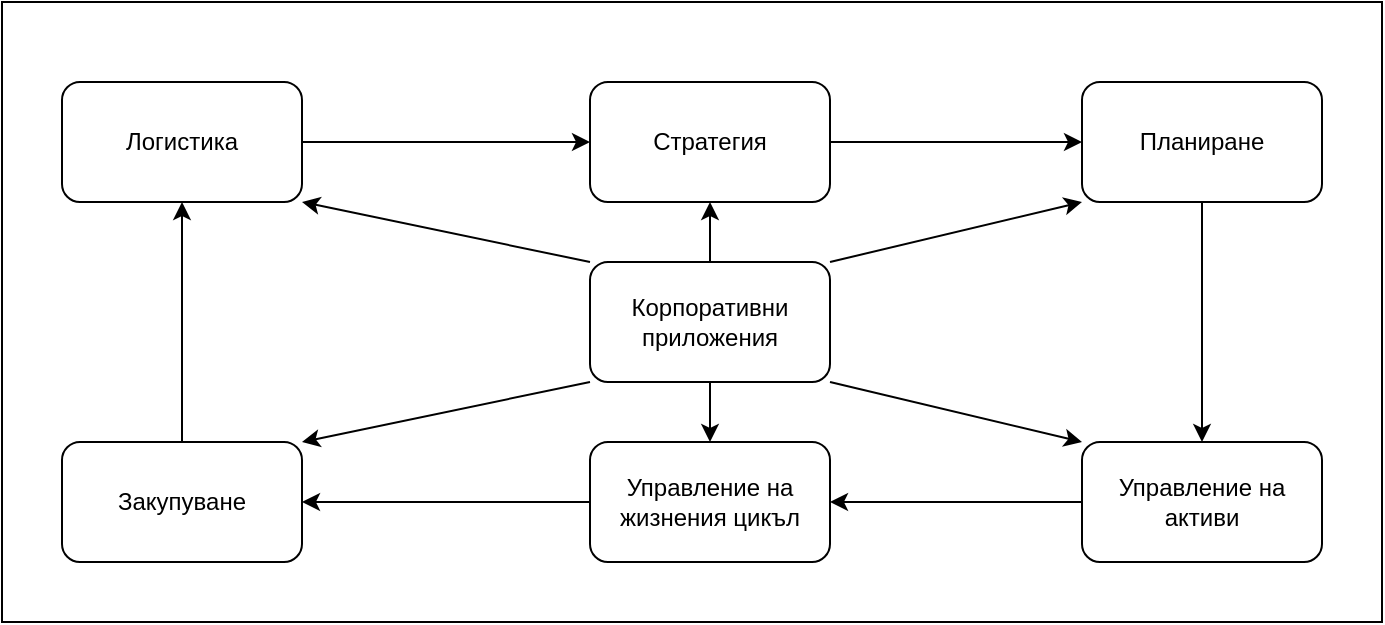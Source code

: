 <mxfile version="22.1.18" type="github">
  <diagram name="Page-1" id="RFG91nqQHrq2rCqh5LNW">
    <mxGraphModel dx="1434" dy="746" grid="1" gridSize="10" guides="1" tooltips="1" connect="1" arrows="1" fold="1" page="1" pageScale="1" pageWidth="827" pageHeight="1169" math="0" shadow="0">
      <root>
        <mxCell id="0" />
        <mxCell id="1" parent="0" />
        <mxCell id="hU0FTpct08kERLUiqEbZ-2" value="" style="rounded=0;whiteSpace=wrap;html=1;" vertex="1" parent="1">
          <mxGeometry x="60" y="210" width="690" height="310" as="geometry" />
        </mxCell>
        <mxCell id="hU0FTpct08kERLUiqEbZ-5" value="" style="edgeStyle=orthogonalEdgeStyle;rounded=0;orthogonalLoop=1;jettySize=auto;html=1;" edge="1" parent="1" source="hU0FTpct08kERLUiqEbZ-3" target="hU0FTpct08kERLUiqEbZ-4">
          <mxGeometry relative="1" as="geometry" />
        </mxCell>
        <mxCell id="hU0FTpct08kERLUiqEbZ-3" value="Логистика " style="rounded=1;whiteSpace=wrap;html=1;" vertex="1" parent="1">
          <mxGeometry x="90" y="250" width="120" height="60" as="geometry" />
        </mxCell>
        <mxCell id="hU0FTpct08kERLUiqEbZ-11" value="" style="edgeStyle=orthogonalEdgeStyle;rounded=0;orthogonalLoop=1;jettySize=auto;html=1;" edge="1" parent="1" source="hU0FTpct08kERLUiqEbZ-4" target="hU0FTpct08kERLUiqEbZ-6">
          <mxGeometry relative="1" as="geometry" />
        </mxCell>
        <mxCell id="hU0FTpct08kERLUiqEbZ-4" value="Стратегия " style="rounded=1;whiteSpace=wrap;html=1;" vertex="1" parent="1">
          <mxGeometry x="354" y="250" width="120" height="60" as="geometry" />
        </mxCell>
        <mxCell id="hU0FTpct08kERLUiqEbZ-12" value="" style="edgeStyle=orthogonalEdgeStyle;rounded=0;orthogonalLoop=1;jettySize=auto;html=1;" edge="1" parent="1" source="hU0FTpct08kERLUiqEbZ-6" target="hU0FTpct08kERLUiqEbZ-8">
          <mxGeometry relative="1" as="geometry" />
        </mxCell>
        <mxCell id="hU0FTpct08kERLUiqEbZ-6" value="Планиране " style="rounded=1;whiteSpace=wrap;html=1;" vertex="1" parent="1">
          <mxGeometry x="600" y="250" width="120" height="60" as="geometry" />
        </mxCell>
        <mxCell id="hU0FTpct08kERLUiqEbZ-13" value="" style="edgeStyle=orthogonalEdgeStyle;rounded=0;orthogonalLoop=1;jettySize=auto;html=1;" edge="1" parent="1" source="hU0FTpct08kERLUiqEbZ-8" target="hU0FTpct08kERLUiqEbZ-9">
          <mxGeometry relative="1" as="geometry" />
        </mxCell>
        <mxCell id="hU0FTpct08kERLUiqEbZ-8" value="Управление на активи" style="rounded=1;whiteSpace=wrap;html=1;" vertex="1" parent="1">
          <mxGeometry x="600" y="430" width="120" height="60" as="geometry" />
        </mxCell>
        <mxCell id="hU0FTpct08kERLUiqEbZ-14" value="" style="edgeStyle=orthogonalEdgeStyle;rounded=0;orthogonalLoop=1;jettySize=auto;html=1;" edge="1" parent="1" source="hU0FTpct08kERLUiqEbZ-9" target="hU0FTpct08kERLUiqEbZ-10">
          <mxGeometry relative="1" as="geometry" />
        </mxCell>
        <mxCell id="hU0FTpct08kERLUiqEbZ-9" value="Управление на жизнения цикъл " style="rounded=1;whiteSpace=wrap;html=1;" vertex="1" parent="1">
          <mxGeometry x="354" y="430" width="120" height="60" as="geometry" />
        </mxCell>
        <mxCell id="hU0FTpct08kERLUiqEbZ-15" value="" style="edgeStyle=orthogonalEdgeStyle;rounded=0;orthogonalLoop=1;jettySize=auto;html=1;" edge="1" parent="1" source="hU0FTpct08kERLUiqEbZ-10" target="hU0FTpct08kERLUiqEbZ-3">
          <mxGeometry relative="1" as="geometry" />
        </mxCell>
        <mxCell id="hU0FTpct08kERLUiqEbZ-10" value="Закупуване " style="rounded=1;whiteSpace=wrap;html=1;" vertex="1" parent="1">
          <mxGeometry x="90" y="430" width="120" height="60" as="geometry" />
        </mxCell>
        <mxCell id="hU0FTpct08kERLUiqEbZ-20" value="" style="edgeStyle=orthogonalEdgeStyle;rounded=0;orthogonalLoop=1;jettySize=auto;html=1;" edge="1" parent="1" source="hU0FTpct08kERLUiqEbZ-17" target="hU0FTpct08kERLUiqEbZ-4">
          <mxGeometry relative="1" as="geometry" />
        </mxCell>
        <mxCell id="hU0FTpct08kERLUiqEbZ-21" value="" style="edgeStyle=orthogonalEdgeStyle;rounded=0;orthogonalLoop=1;jettySize=auto;html=1;" edge="1" parent="1" source="hU0FTpct08kERLUiqEbZ-17" target="hU0FTpct08kERLUiqEbZ-9">
          <mxGeometry relative="1" as="geometry" />
        </mxCell>
        <mxCell id="hU0FTpct08kERLUiqEbZ-17" value="Корпоративни приложения " style="rounded=1;whiteSpace=wrap;html=1;" vertex="1" parent="1">
          <mxGeometry x="354" y="340" width="120" height="60" as="geometry" />
        </mxCell>
        <mxCell id="hU0FTpct08kERLUiqEbZ-26" value="" style="endArrow=classic;html=1;rounded=0;entryX=0;entryY=1;entryDx=0;entryDy=0;exitX=1;exitY=0;exitDx=0;exitDy=0;" edge="1" parent="1" source="hU0FTpct08kERLUiqEbZ-17" target="hU0FTpct08kERLUiqEbZ-6">
          <mxGeometry width="50" height="50" relative="1" as="geometry">
            <mxPoint x="474" y="370" as="sourcePoint" />
            <mxPoint x="524" y="320" as="targetPoint" />
          </mxGeometry>
        </mxCell>
        <mxCell id="hU0FTpct08kERLUiqEbZ-28" value="" style="endArrow=classic;html=1;rounded=0;entryX=0;entryY=0;entryDx=0;entryDy=0;exitX=1;exitY=1;exitDx=0;exitDy=0;" edge="1" parent="1" source="hU0FTpct08kERLUiqEbZ-17" target="hU0FTpct08kERLUiqEbZ-8">
          <mxGeometry width="50" height="50" relative="1" as="geometry">
            <mxPoint x="470" y="370" as="sourcePoint" />
            <mxPoint x="610" y="320" as="targetPoint" />
          </mxGeometry>
        </mxCell>
        <mxCell id="hU0FTpct08kERLUiqEbZ-29" value="" style="endArrow=classic;html=1;rounded=0;entryX=1;entryY=0;entryDx=0;entryDy=0;exitX=0;exitY=1;exitDx=0;exitDy=0;" edge="1" parent="1" source="hU0FTpct08kERLUiqEbZ-17" target="hU0FTpct08kERLUiqEbZ-10">
          <mxGeometry width="50" height="50" relative="1" as="geometry">
            <mxPoint x="240" y="400" as="sourcePoint" />
            <mxPoint x="290" y="350" as="targetPoint" />
          </mxGeometry>
        </mxCell>
        <mxCell id="hU0FTpct08kERLUiqEbZ-32" value="" style="endArrow=classic;html=1;rounded=0;exitX=0;exitY=1;exitDx=0;exitDy=0;entryX=1;entryY=1;entryDx=0;entryDy=0;" edge="1" parent="1" target="hU0FTpct08kERLUiqEbZ-3">
          <mxGeometry width="50" height="50" relative="1" as="geometry">
            <mxPoint x="354" y="340" as="sourcePoint" />
            <mxPoint x="210" y="370" as="targetPoint" />
          </mxGeometry>
        </mxCell>
      </root>
    </mxGraphModel>
  </diagram>
</mxfile>
